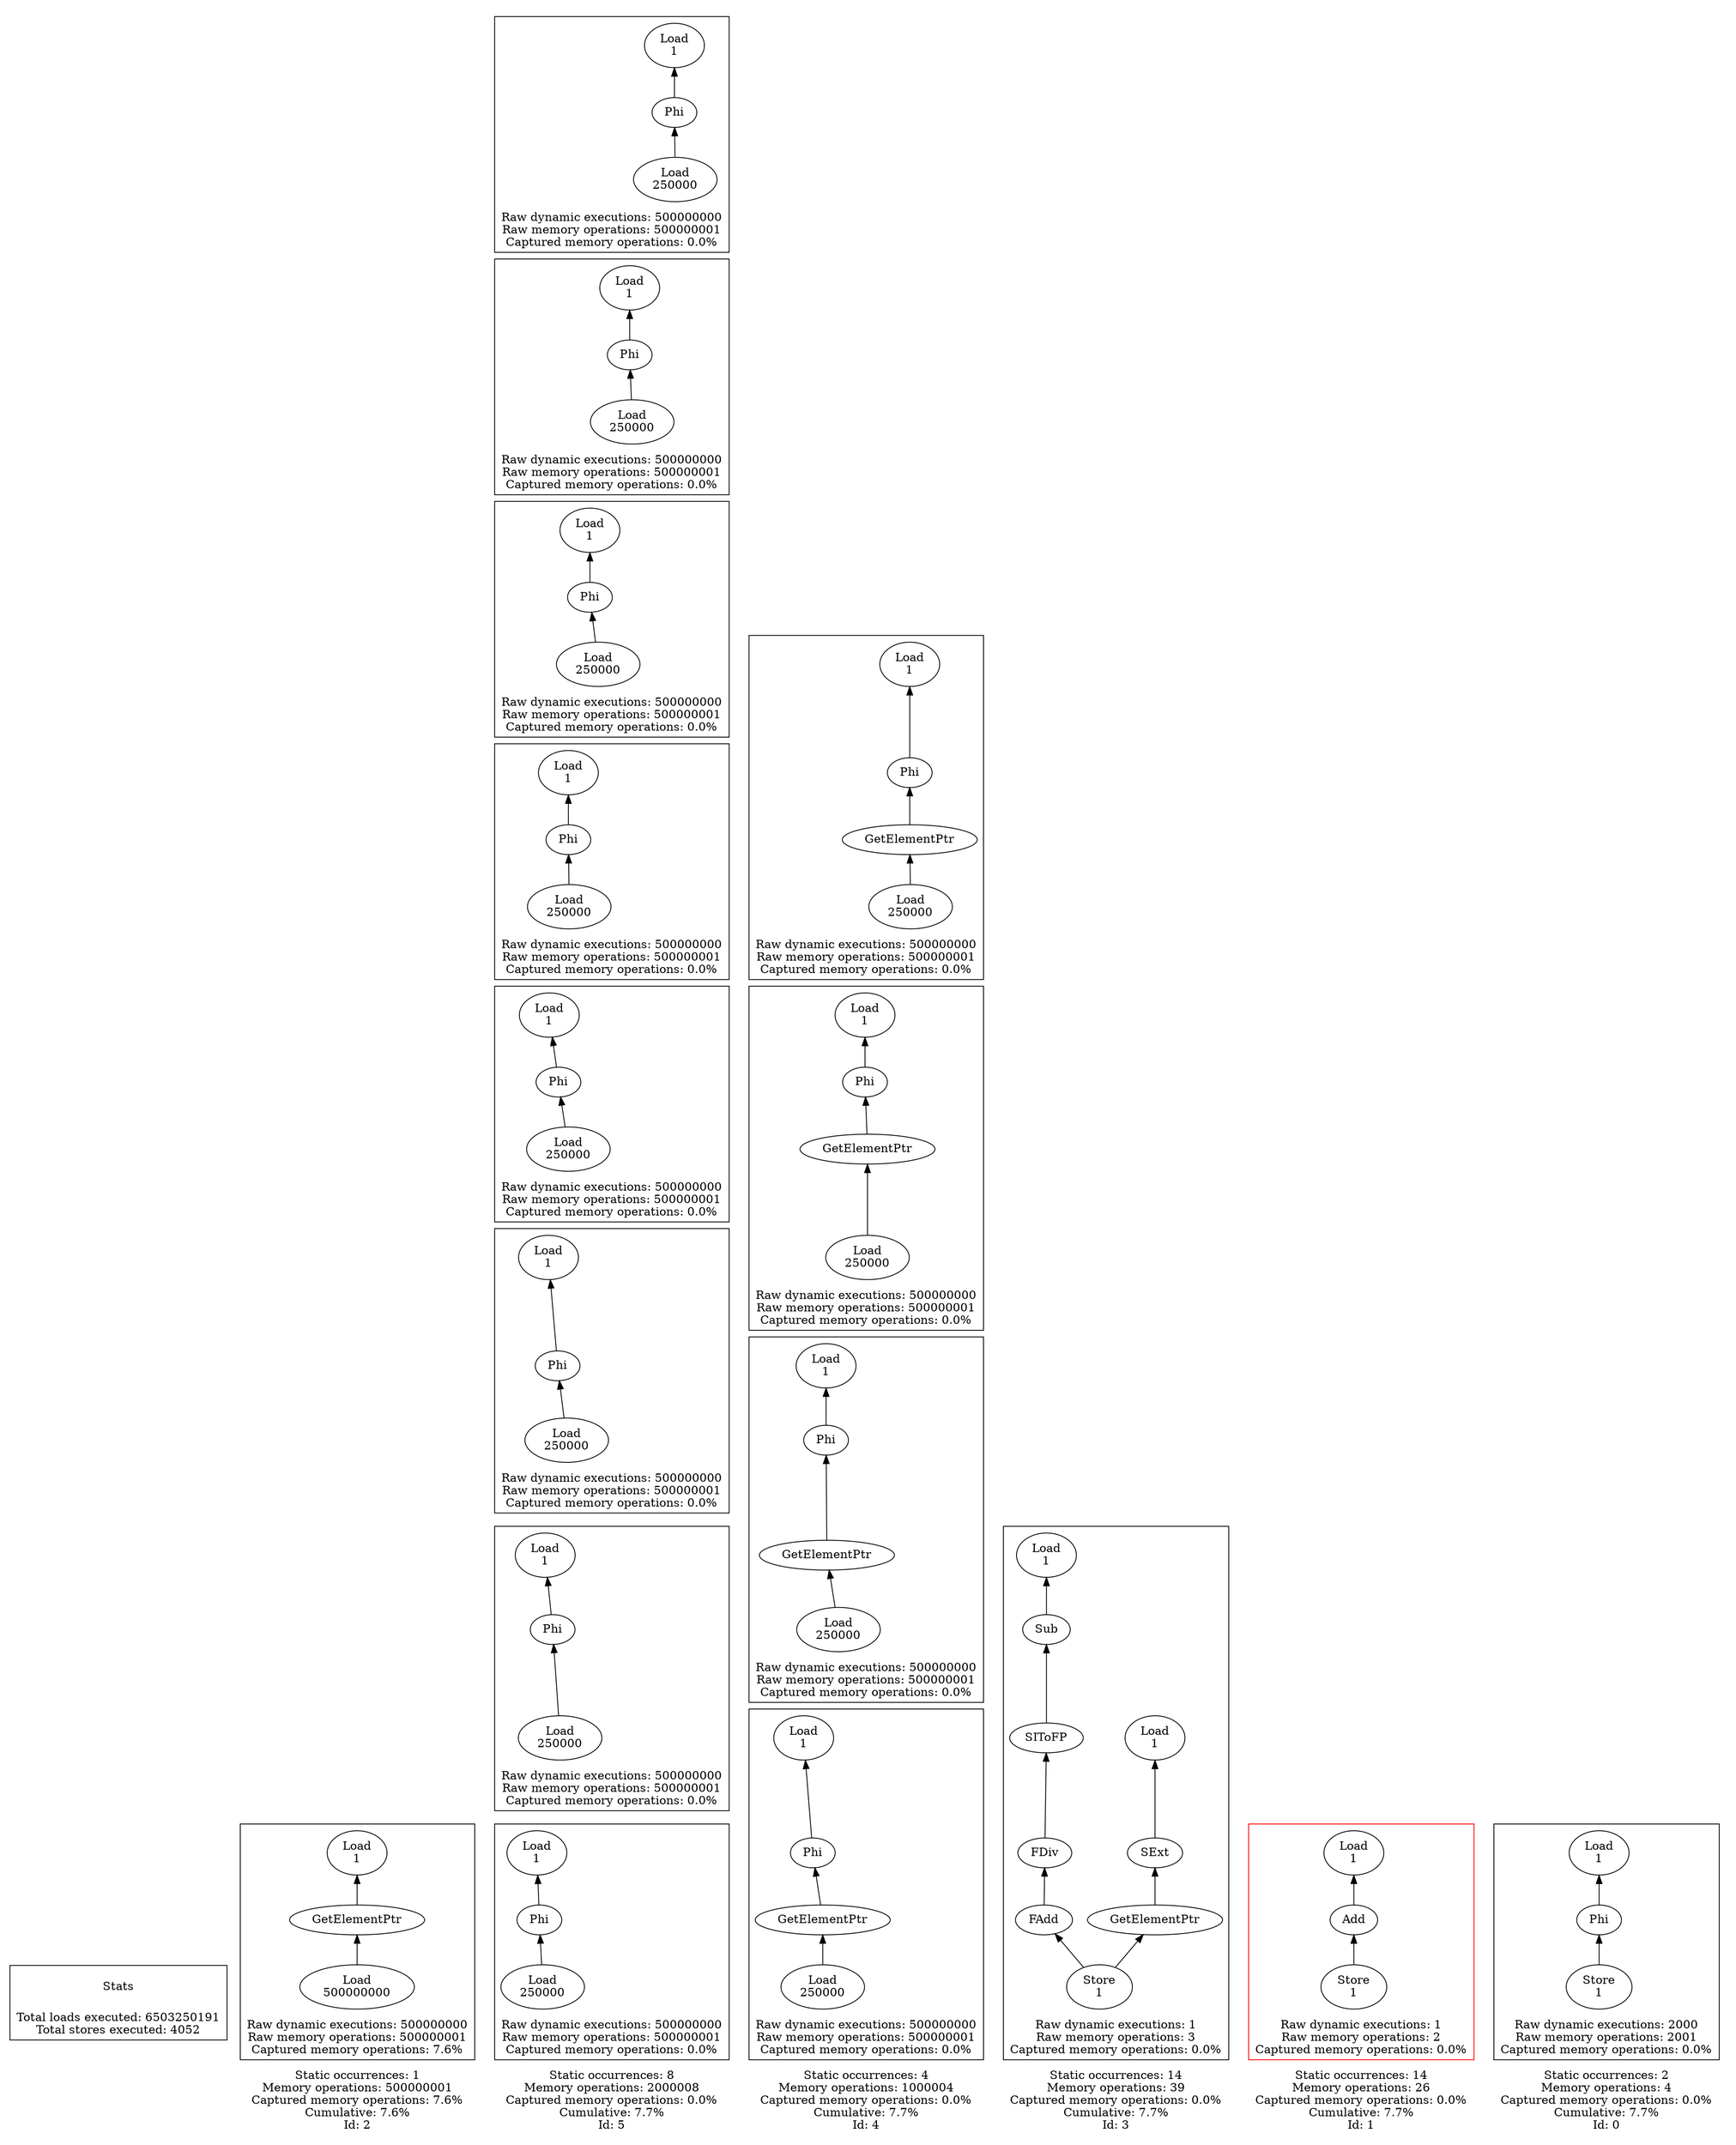 strict digraph {
rankdir=BT
subgraph {
Stats [shape=plaintext]
cluster=true
label="Total loads executed: 6503250191\nTotal stores executed: 4052"
}
subgraph {
subgraph {
{
rank=max
"2_0" [shape=point style=invis]
}
"2_0_182" [label="GetElementPtr"]
"2_0_154" [label="Load\n1"]
"2_0_182" -> "2_0_154"
{
rank=min
"2_0_183" [label="Load\n500000000"]
}
"2_0_183" -> "2_0_182"
cluster=true
label="Raw dynamic executions: 500000000\nRaw memory operations: 500000001\nCaptured memory operations: 7.6%"
}
cluster=true
penwidth=0
label="Static occurrences: 1\nMemory operations: 500000001\nCaptured memory operations: 7.6%\nCumulative: 7.6%\nId: 2"
}
subgraph {
subgraph {
{
rank=max
"5_0" [shape=point style=invis]
}
"5_0_213" [label="Phi"]
"5_0_201" [label="Load\n1"]
"5_0_213" -> "5_0_201"
{
rank=min
"5_0_216" [label="Load\n250000"]
}
"5_0_216" -> "5_0_213"
cluster=true
label="Raw dynamic executions: 500000000\nRaw memory operations: 500000001\nCaptured memory operations: 0.0%"
}
subgraph {
{
rank=max
"5_1" [shape=point style=invis]
}
"5_0" -> "5_1_258" [style=invis]
{
rank=min
"5_1_258" [label="Load\n250000"]
}
"5_1_255" [label="Phi"]
"5_1_258" -> "5_1_255"
"5_1_243" [label="Load\n1"]
"5_1_255" -> "5_1_243"
cluster=true
label="Raw dynamic executions: 500000000\nRaw memory operations: 500000001\nCaptured memory operations: 0.0%"
}
subgraph {
{
rank=max
"5_2" [shape=point style=invis]
}
"5_1" -> "5_2_300" [style=invis]
"5_2_297" [label="Phi"]
"5_2_285" [label="Load\n1"]
"5_2_297" -> "5_2_285"
{
rank=min
"5_2_300" [label="Load\n250000"]
}
"5_2_300" -> "5_2_297"
cluster=true
label="Raw dynamic executions: 500000000\nRaw memory operations: 500000001\nCaptured memory operations: 0.0%"
}
subgraph {
{
rank=max
"5_3" [shape=point style=invis]
}
"5_2" -> "5_3_342" [style=invis]
"5_3_339" [label="Phi"]
"5_3_327" [label="Load\n1"]
"5_3_339" -> "5_3_327"
{
rank=min
"5_3_342" [label="Load\n250000"]
}
"5_3_342" -> "5_3_339"
cluster=true
label="Raw dynamic executions: 500000000\nRaw memory operations: 500000001\nCaptured memory operations: 0.0%"
}
subgraph {
{
rank=max
"5_4" [shape=point style=invis]
}
"5_3" -> "5_4_552" [style=invis]
"5_4_549" [label="Phi"]
"5_4_537" [label="Load\n1"]
"5_4_549" -> "5_4_537"
{
rank=min
"5_4_552" [label="Load\n250000"]
}
"5_4_552" -> "5_4_549"
cluster=true
label="Raw dynamic executions: 500000000\nRaw memory operations: 500000001\nCaptured memory operations: 0.0%"
}
subgraph {
{
rank=max
"5_5" [shape=point style=invis]
}
"5_4" -> "5_5_594" [style=invis]
"5_5_591" [label="Phi"]
"5_5_579" [label="Load\n1"]
"5_5_591" -> "5_5_579"
{
rank=min
"5_5_594" [label="Load\n250000"]
}
"5_5_594" -> "5_5_591"
cluster=true
label="Raw dynamic executions: 500000000\nRaw memory operations: 500000001\nCaptured memory operations: 0.0%"
}
subgraph {
{
rank=max
"5_6" [shape=point style=invis]
}
"5_5" -> "5_6_636" [style=invis]
{
rank=min
"5_6_636" [label="Load\n250000"]
}
"5_6_633" [label="Phi"]
"5_6_636" -> "5_6_633"
"5_6_621" [label="Load\n1"]
"5_6_633" -> "5_6_621"
cluster=true
label="Raw dynamic executions: 500000000\nRaw memory operations: 500000001\nCaptured memory operations: 0.0%"
}
subgraph {
{
rank=max
"5_7" [shape=point style=invis]
}
"5_6" -> "5_7_678" [style=invis]
"5_7_675" [label="Phi"]
"5_7_663" [label="Load\n1"]
"5_7_675" -> "5_7_663"
{
rank=min
"5_7_678" [label="Load\n250000"]
}
"5_7_678" -> "5_7_675"
cluster=true
label="Raw dynamic executions: 500000000\nRaw memory operations: 500000001\nCaptured memory operations: 0.0%"
}
cluster=true
penwidth=0
label="Static occurrences: 8\nMemory operations: 2000008\nCaptured memory operations: 0.0%\nCumulative: 7.7%\nId: 5"
}
subgraph {
subgraph {
{
rank=max
"4_0" [shape=point style=invis]
}
"4_0_383" [label="GetElementPtr"]
"4_0_381" [label="Phi"]
"4_0_383" -> "4_0_381"
{
rank=min
"4_0_384" [label="Load\n250000"]
}
"4_0_384" -> "4_0_383"
"4_0_369" [label="Load\n1"]
"4_0_381" -> "4_0_369"
cluster=true
label="Raw dynamic executions: 500000000\nRaw memory operations: 500000001\nCaptured memory operations: 0.0%"
}
subgraph {
{
rank=max
"4_1" [shape=point style=invis]
}
"4_0" -> "4_1_426" [style=invis]
{
rank=min
"4_1_426" [label="Load\n250000"]
}
"4_1_425" [label="GetElementPtr"]
"4_1_426" -> "4_1_425"
"4_1_423" [label="Phi"]
"4_1_425" -> "4_1_423"
"4_1_411" [label="Load\n1"]
"4_1_423" -> "4_1_411"
cluster=true
label="Raw dynamic executions: 500000000\nRaw memory operations: 500000001\nCaptured memory operations: 0.0%"
}
subgraph {
{
rank=max
"4_2" [shape=point style=invis]
}
"4_1" -> "4_2_468" [style=invis]
"4_2_465" [label="Phi"]
"4_2_453" [label="Load\n1"]
"4_2_465" -> "4_2_453"
"4_2_467" [label="GetElementPtr"]
"4_2_467" -> "4_2_465"
{
rank=min
"4_2_468" [label="Load\n250000"]
}
"4_2_468" -> "4_2_467"
cluster=true
label="Raw dynamic executions: 500000000\nRaw memory operations: 500000001\nCaptured memory operations: 0.0%"
}
subgraph {
{
rank=max
"4_3" [shape=point style=invis]
}
"4_2" -> "4_3_510" [style=invis]
{
rank=min
"4_3_510" [label="Load\n250000"]
}
"4_3_509" [label="GetElementPtr"]
"4_3_510" -> "4_3_509"
"4_3_507" [label="Phi"]
"4_3_509" -> "4_3_507"
"4_3_495" [label="Load\n1"]
"4_3_507" -> "4_3_495"
cluster=true
label="Raw dynamic executions: 500000000\nRaw memory operations: 500000001\nCaptured memory operations: 0.0%"
}
cluster=true
penwidth=0
label="Static occurrences: 4\nMemory operations: 1000004\nCaptured memory operations: 0.0%\nCumulative: 7.7%\nId: 4"
}
subgraph {
subgraph {
{
rank=max
"3_1" [shape=point style=invis]
}
"3_1_193" [label="FDiv"]
"3_1_192" [label="SIToFP"]
"3_1_193" -> "3_1_192"
"3_1_191" [label="Sub"]
"3_1_190" [label="Load\n1"]
"3_1_191" -> "3_1_190"
{
rank=min
"3_1_200" [label="Store\n1"]
}
"3_1_194" [label="FAdd"]
"3_1_200" -> "3_1_194"
"3_1_199" [label="GetElementPtr"]
"3_1_200" -> "3_1_199"
"3_1_192" -> "3_1_191"
"3_1_194" -> "3_1_193"
"3_1_198" [label="SExt"]
"3_1_199" -> "3_1_198"
"3_1_195" [label="Load\n1"]
"3_1_198" -> "3_1_195"
cluster=true
label="Raw dynamic executions: 1\nRaw memory operations: 3\nCaptured memory operations: 0.0%"
}
cluster=true
penwidth=0
label="Static occurrences: 14\nMemory operations: 39\nCaptured memory operations: 0.0%\nCumulative: 7.7%\nId: 3"
}
subgraph {
subgraph {
{
rank=max
"1_1" [shape=point style=invis]
}
{
rank=min
"1_1_197" [label="Store\n1"]
}
"1_1_196" [label="Add"]
"1_1_197" -> "1_1_196"
"1_1_195" [label="Load\n1"]
"1_1_196" -> "1_1_195"
cluster=true
label="Raw dynamic executions: 1\nRaw memory operations: 2\nCaptured memory operations: 0.0%"
color=red
}
cluster=true
penwidth=0
label="Static occurrences: 14\nMemory operations: 26\nCaptured memory operations: 0.0%\nCumulative: 7.7%\nId: 1"
}
subgraph {
subgraph {
{
rank=max
"0_0" [shape=point style=invis]
}
"0_0_140" [label="Phi"]
"0_0_136" [label="Load\n1"]
"0_0_140" -> "0_0_136"
{
rank=min
"0_0_142" [label="Store\n1"]
}
"0_0_142" -> "0_0_140"
cluster=true
label="Raw dynamic executions: 2000\nRaw memory operations: 2001\nCaptured memory operations: 0.0%"
}
cluster=true
penwidth=0
label="Static occurrences: 2\nMemory operations: 4\nCaptured memory operations: 0.0%\nCumulative: 7.7%\nId: 0"
}
}
